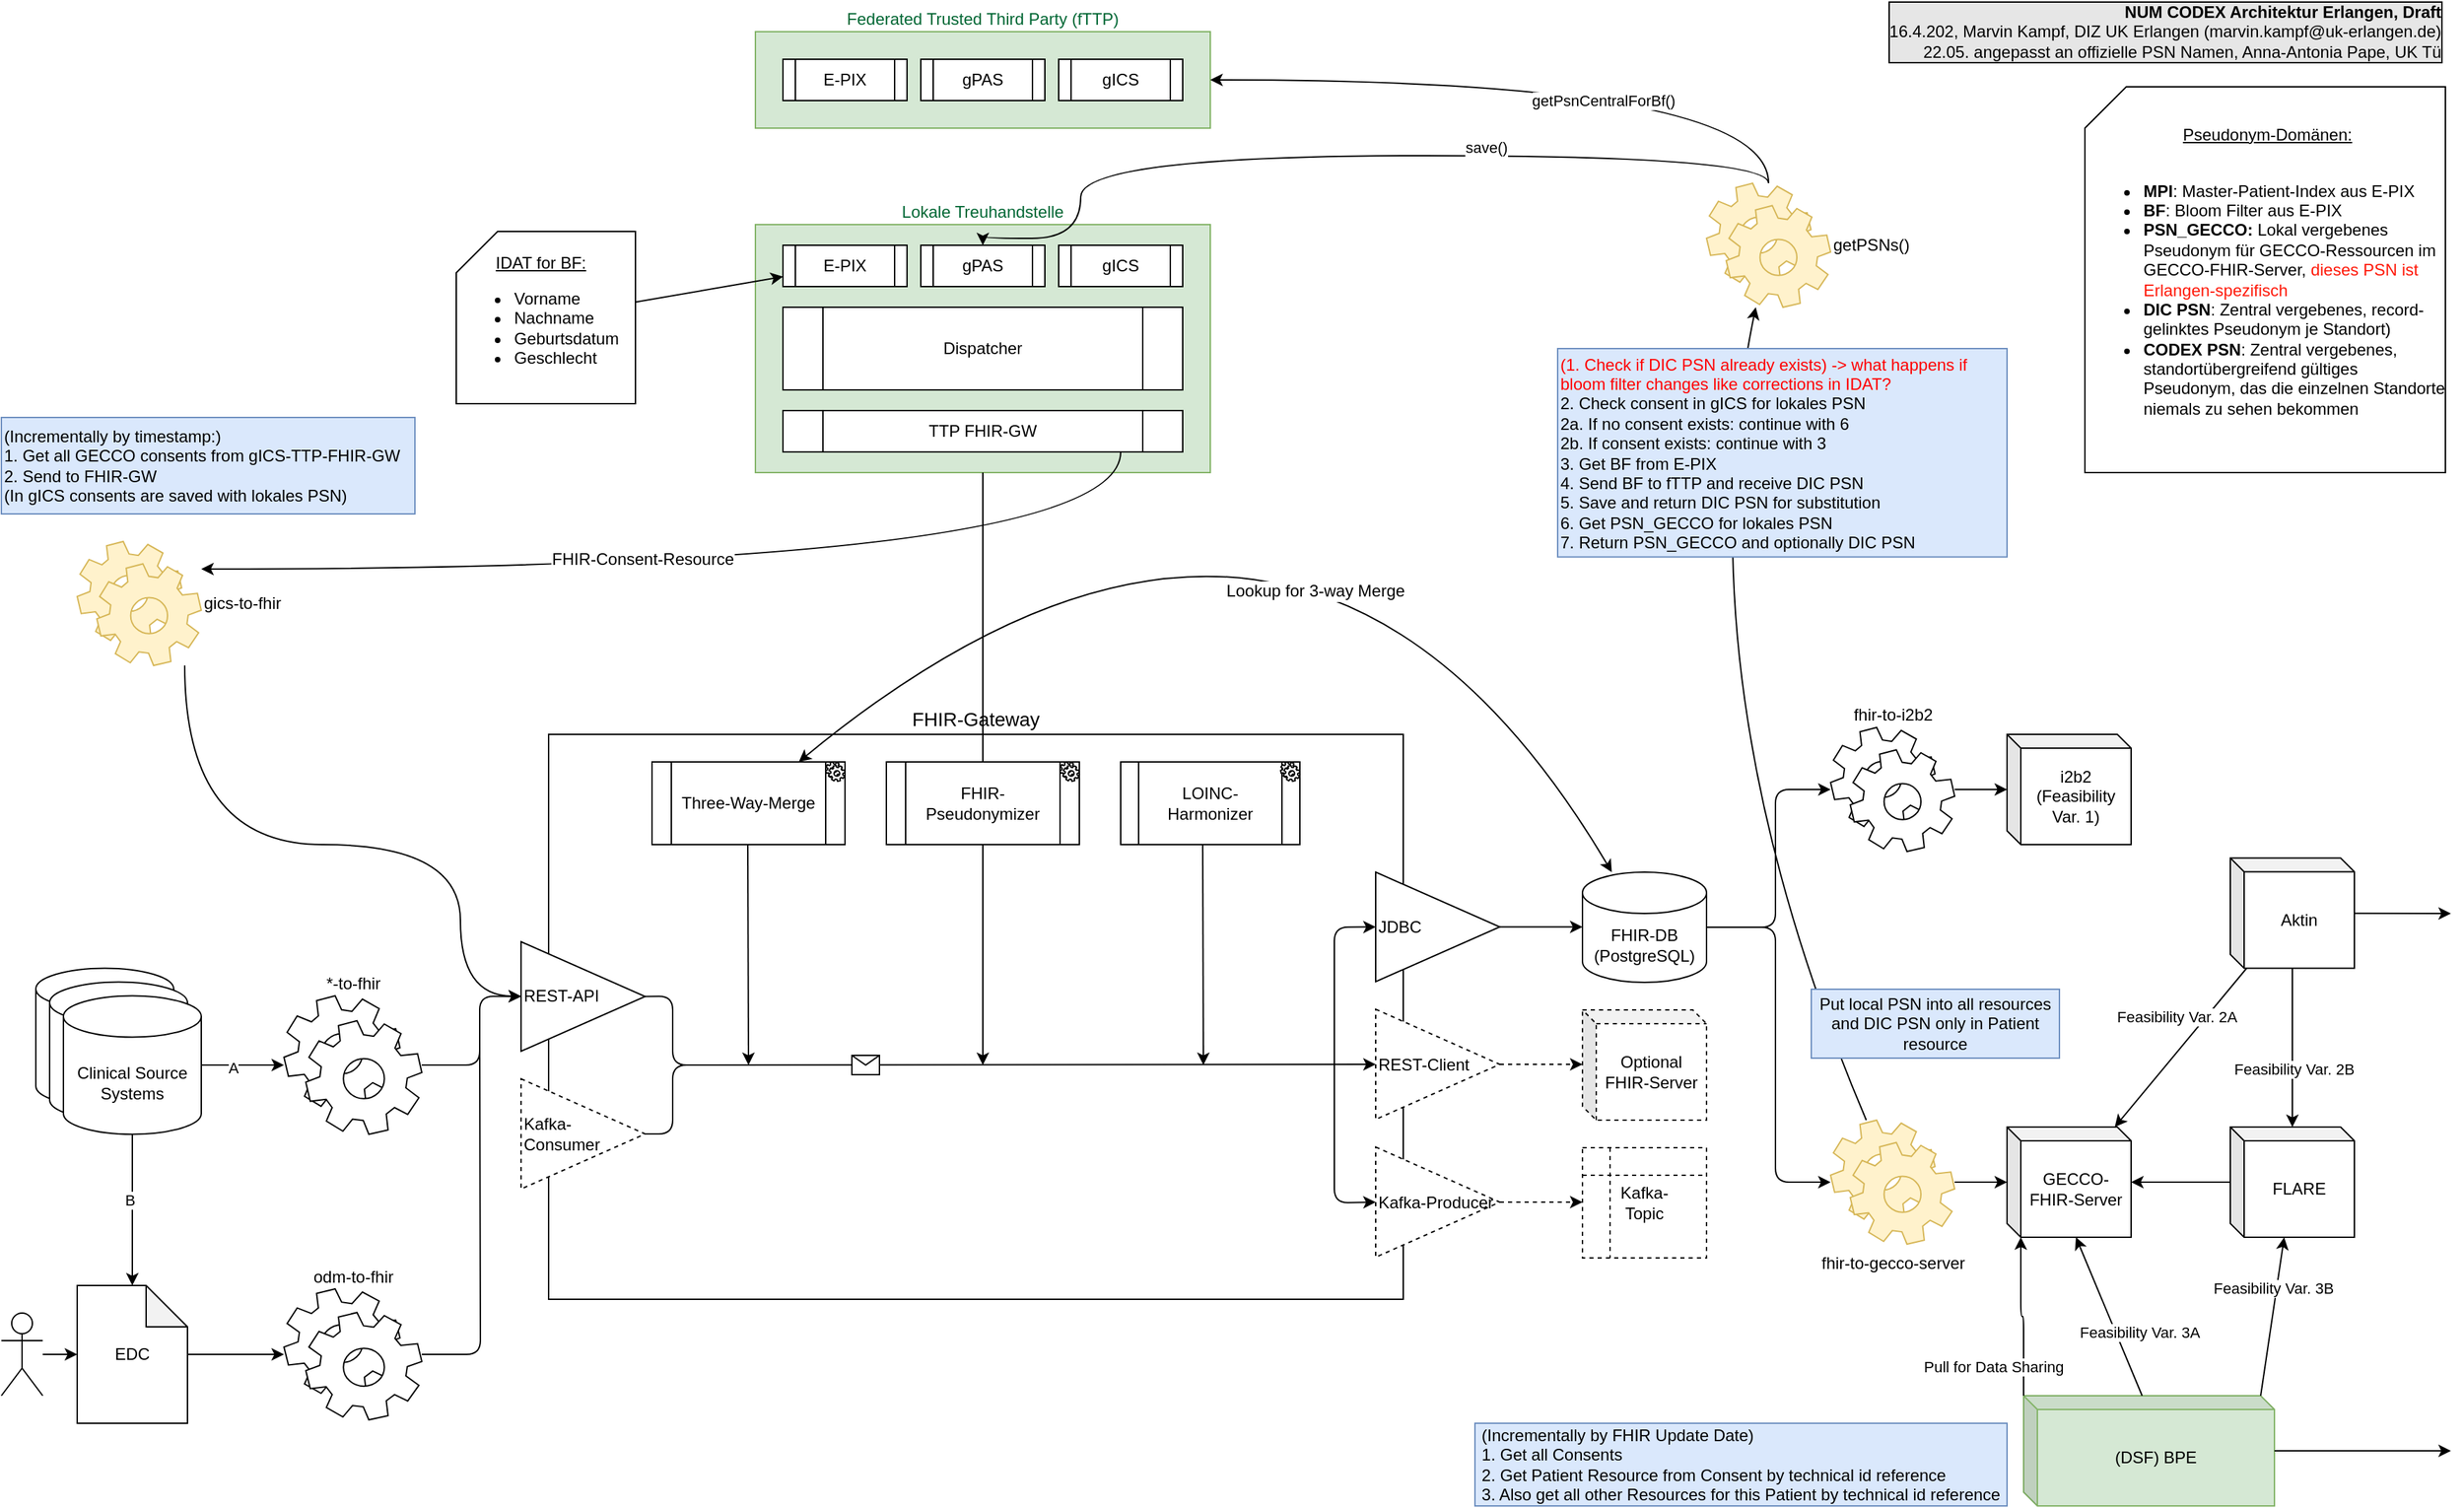 <mxfile version="14.6.13" type="github">
  <diagram id="jGCV98gVly2-MNFm8NOj" name="Page-1">
    <mxGraphModel dx="2233" dy="2107" grid="1" gridSize="10" guides="1" tooltips="1" connect="1" arrows="1" fold="1" page="1" pageScale="1" pageWidth="1800" pageHeight="500" background="#FFFFFF" math="0" shadow="0">
      <root>
        <mxCell id="0" />
        <mxCell id="1" parent="0" />
        <mxCell id="Zt5BA39hv14aOKBqLXmp-29" value="" style="endArrow=classic;html=1;entryX=0;entryY=0.5;entryDx=0;entryDy=0;entryPerimeter=0;exitX=1;exitY=0.5;exitDx=0;exitDy=0;" parent="1" source="Zt5BA39hv14aOKBqLXmp-16" edge="1">
          <mxGeometry width="50" height="50" relative="1" as="geometry">
            <mxPoint x="804" y="-140" as="sourcePoint" />
            <mxPoint x="1154" y="-320.25" as="targetPoint" />
          </mxGeometry>
        </mxCell>
        <mxCell id="Zt5BA39hv14aOKBqLXmp-30" value="" style="group;fontSize=12;" parent="1" vertex="1" connectable="0">
          <mxGeometry x="442" y="-460" width="710" height="410" as="geometry" />
        </mxCell>
        <mxCell id="Zt5BA39hv14aOKBqLXmp-1" value="&lt;font style=&quot;font-size: 14px&quot;&gt;FHIR-Gateway&lt;/font&gt;" style="whiteSpace=wrap;html=1;labelPosition=center;verticalLabelPosition=top;align=center;verticalAlign=bottom;" parent="Zt5BA39hv14aOKBqLXmp-30" vertex="1">
          <mxGeometry x="-38" width="620" height="410" as="geometry" />
        </mxCell>
        <mxCell id="Zt5BA39hv14aOKBqLXmp-2" value="REST-API" style="triangle;whiteSpace=wrap;html=1;align=left;" parent="Zt5BA39hv14aOKBqLXmp-30" vertex="1">
          <mxGeometry x="-58" y="150.5" width="90" height="79.5" as="geometry" />
        </mxCell>
        <mxCell id="Zt5BA39hv14aOKBqLXmp-6" value="LOINC-Harmonizer" style="shape=process;whiteSpace=wrap;html=1;backgroundOutline=1;" parent="Zt5BA39hv14aOKBqLXmp-30" vertex="1">
          <mxGeometry x="377" y="20" width="130" height="60" as="geometry" />
        </mxCell>
        <mxCell id="Zt5BA39hv14aOKBqLXmp-7" value="FHIR-Pseudonymizer" style="shape=process;whiteSpace=wrap;html=1;backgroundOutline=1;" parent="Zt5BA39hv14aOKBqLXmp-30" vertex="1">
          <mxGeometry x="207" y="20" width="140" height="60" as="geometry" />
        </mxCell>
        <mxCell id="Zt5BA39hv14aOKBqLXmp-8" value="Three-Way-Merge" style="shape=process;whiteSpace=wrap;html=1;backgroundOutline=1;" parent="Zt5BA39hv14aOKBqLXmp-30" vertex="1">
          <mxGeometry x="37" y="20" width="140" height="60" as="geometry" />
        </mxCell>
        <mxCell id="Zt5BA39hv14aOKBqLXmp-12" value="" style="endArrow=classic;html=1;" parent="Zt5BA39hv14aOKBqLXmp-30" source="Zt5BA39hv14aOKBqLXmp-7" edge="1">
          <mxGeometry x="-63" width="50" height="50" as="geometry">
            <mxPoint x="277" y="180" as="sourcePoint" />
            <mxPoint x="277" y="240" as="targetPoint" />
          </mxGeometry>
        </mxCell>
        <mxCell id="Zt5BA39hv14aOKBqLXmp-16" value="JDBC" style="triangle;whiteSpace=wrap;html=1;align=left;" parent="Zt5BA39hv14aOKBqLXmp-30" vertex="1">
          <mxGeometry x="562" y="100" width="90" height="79.5" as="geometry" />
        </mxCell>
        <mxCell id="Zt5BA39hv14aOKBqLXmp-17" value="REST-Client" style="triangle;whiteSpace=wrap;html=1;align=left;dashed=1;" parent="Zt5BA39hv14aOKBqLXmp-30" vertex="1">
          <mxGeometry x="562" y="199.5" width="90" height="80" as="geometry" />
        </mxCell>
        <mxCell id="Zt5BA39hv14aOKBqLXmp-19" value="Kafka-Producer" style="triangle;whiteSpace=wrap;html=1;align=left;dashed=1;" parent="Zt5BA39hv14aOKBqLXmp-30" vertex="1">
          <mxGeometry x="562" y="299.5" width="90" height="80" as="geometry" />
        </mxCell>
        <mxCell id="Zt5BA39hv14aOKBqLXmp-20" value="Kafka-Consumer" style="triangle;whiteSpace=wrap;html=1;align=left;dashed=1;" parent="Zt5BA39hv14aOKBqLXmp-30" vertex="1">
          <mxGeometry x="-58" y="250" width="90" height="80" as="geometry" />
        </mxCell>
        <mxCell id="Zt5BA39hv14aOKBqLXmp-22" value="" style="endArrow=classic;html=1;exitX=1;exitY=0.5;exitDx=0;exitDy=0;entryX=0;entryY=0.5;entryDx=0;entryDy=0;" parent="Zt5BA39hv14aOKBqLXmp-30" source="Zt5BA39hv14aOKBqLXmp-2" target="Zt5BA39hv14aOKBqLXmp-17" edge="1">
          <mxGeometry relative="1" as="geometry">
            <mxPoint x="182" y="240" as="sourcePoint" />
            <mxPoint x="522" y="240" as="targetPoint" />
            <Array as="points">
              <mxPoint x="52" y="190" />
              <mxPoint x="52" y="240" />
            </Array>
          </mxGeometry>
        </mxCell>
        <mxCell id="Zt5BA39hv14aOKBqLXmp-23" value="" style="shape=message;html=1;outlineConnect=0;" parent="Zt5BA39hv14aOKBqLXmp-22" vertex="1">
          <mxGeometry width="20" height="14" relative="1" as="geometry">
            <mxPoint x="-90" y="-6.78" as="offset" />
          </mxGeometry>
        </mxCell>
        <mxCell id="Zt5BA39hv14aOKBqLXmp-24" value="" style="endArrow=none;html=1;exitX=1;exitY=0.5;exitDx=0;exitDy=0;" parent="Zt5BA39hv14aOKBqLXmp-30" source="Zt5BA39hv14aOKBqLXmp-20" edge="1">
          <mxGeometry width="50" height="50" relative="1" as="geometry">
            <mxPoint x="362" y="330" as="sourcePoint" />
            <mxPoint x="112" y="240" as="targetPoint" />
            <Array as="points">
              <mxPoint x="52" y="290" />
              <mxPoint x="52" y="240" />
            </Array>
          </mxGeometry>
        </mxCell>
        <mxCell id="Zt5BA39hv14aOKBqLXmp-25" value="" style="endArrow=classic;html=1;entryX=0;entryY=0.5;entryDx=0;entryDy=0;" parent="Zt5BA39hv14aOKBqLXmp-30" target="Zt5BA39hv14aOKBqLXmp-16" edge="1">
          <mxGeometry width="50" height="50" relative="1" as="geometry">
            <mxPoint x="532" y="240" as="sourcePoint" />
            <mxPoint x="412" y="280" as="targetPoint" />
            <Array as="points">
              <mxPoint x="532" y="140" />
            </Array>
          </mxGeometry>
        </mxCell>
        <mxCell id="Zt5BA39hv14aOKBqLXmp-26" value="" style="endArrow=classic;html=1;entryX=0;entryY=0.5;entryDx=0;entryDy=0;" parent="Zt5BA39hv14aOKBqLXmp-30" target="Zt5BA39hv14aOKBqLXmp-19" edge="1">
          <mxGeometry width="50" height="50" relative="1" as="geometry">
            <mxPoint x="532" y="240" as="sourcePoint" />
            <mxPoint x="572" y="149.75" as="targetPoint" />
            <Array as="points">
              <mxPoint x="532" y="340" />
            </Array>
          </mxGeometry>
        </mxCell>
        <mxCell id="Zt5BA39hv14aOKBqLXmp-27" value="" style="endArrow=classic;html=1;exitX=0.5;exitY=1;exitDx=0;exitDy=0;" parent="Zt5BA39hv14aOKBqLXmp-30" edge="1">
          <mxGeometry x="97" width="50" height="50" as="geometry">
            <mxPoint x="436.5" y="80" as="sourcePoint" />
            <mxPoint x="437" y="240" as="targetPoint" />
          </mxGeometry>
        </mxCell>
        <mxCell id="Zt5BA39hv14aOKBqLXmp-28" value="" style="endArrow=classic;html=1;exitX=0.5;exitY=1;exitDx=0;exitDy=0;" parent="Zt5BA39hv14aOKBqLXmp-30" edge="1">
          <mxGeometry x="-233" width="50" height="50" as="geometry">
            <mxPoint x="106.5" y="80" as="sourcePoint" />
            <mxPoint x="107" y="240" as="targetPoint" />
          </mxGeometry>
        </mxCell>
        <mxCell id="Zt5BA39hv14aOKBqLXmp-37" value="" style="shape=mxgraph.bpmn.service_task;html=1;outlineConnect=0;align=center;" parent="Zt5BA39hv14aOKBqLXmp-30" vertex="1">
          <mxGeometry x="163" y="20" width="14" height="14" as="geometry" />
        </mxCell>
        <mxCell id="Zt5BA39hv14aOKBqLXmp-38" value="" style="shape=mxgraph.bpmn.service_task;html=1;outlineConnect=0;align=center;" parent="Zt5BA39hv14aOKBqLXmp-30" vertex="1">
          <mxGeometry x="333" y="20" width="14" height="14" as="geometry" />
        </mxCell>
        <mxCell id="Zt5BA39hv14aOKBqLXmp-39" value="" style="shape=mxgraph.bpmn.service_task;html=1;outlineConnect=0;align=center;" parent="Zt5BA39hv14aOKBqLXmp-30" vertex="1">
          <mxGeometry x="493" y="20" width="14" height="14" as="geometry" />
        </mxCell>
        <mxCell id="Zt5BA39hv14aOKBqLXmp-32" value="FHIR-DB (PostgreSQL)" style="shape=cylinder3;whiteSpace=wrap;html=1;boundedLbl=1;backgroundOutline=1;size=15;align=center;" parent="1" vertex="1">
          <mxGeometry x="1154" y="-360" width="90" height="80" as="geometry" />
        </mxCell>
        <mxCell id="Zt5BA39hv14aOKBqLXmp-34" value="" style="endArrow=classic;html=1;entryX=0;entryY=0.5;entryDx=0;entryDy=0;entryPerimeter=0;exitX=1;exitY=0.5;exitDx=0;exitDy=0;dashed=1;" parent="1" edge="1">
          <mxGeometry width="50" height="50" relative="1" as="geometry">
            <mxPoint x="1094" y="-220.5" as="sourcePoint" />
            <mxPoint x="1154" y="-220.5" as="targetPoint" />
          </mxGeometry>
        </mxCell>
        <mxCell id="Zt5BA39hv14aOKBqLXmp-35" value="Kafka-&lt;br&gt;Topic" style="shape=internalStorage;whiteSpace=wrap;html=1;backgroundOutline=1;align=center;dashed=1;" parent="1" vertex="1">
          <mxGeometry x="1154" y="-160" width="90" height="80" as="geometry" />
        </mxCell>
        <mxCell id="Zt5BA39hv14aOKBqLXmp-36" value="" style="endArrow=classic;html=1;entryX=0;entryY=0.5;entryDx=0;entryDy=0;entryPerimeter=0;exitX=1;exitY=0.5;exitDx=0;exitDy=0;dashed=1;" parent="1" edge="1">
          <mxGeometry width="50" height="50" relative="1" as="geometry">
            <mxPoint x="1094" y="-120.5" as="sourcePoint" />
            <mxPoint x="1154" y="-120.5" as="targetPoint" />
          </mxGeometry>
        </mxCell>
        <mxCell id="Zt5BA39hv14aOKBqLXmp-44" value="Optional&lt;br&gt;FHIR-Server" style="shape=cube;whiteSpace=wrap;html=1;boundedLbl=1;backgroundOutline=1;darkOpacity=0.05;darkOpacity2=0.1;align=center;size=10;dashed=1;" parent="1" vertex="1">
          <mxGeometry x="1154" y="-260" width="90" height="80" as="geometry" />
        </mxCell>
        <mxCell id="Zt5BA39hv14aOKBqLXmp-60" style="edgeStyle=orthogonalEdgeStyle;orthogonalLoop=1;jettySize=auto;html=1;" parent="1" source="Zt5BA39hv14aOKBqLXmp-46" target="Zt5BA39hv14aOKBqLXmp-62" edge="1">
          <mxGeometry relative="1" as="geometry" />
        </mxCell>
        <mxCell id="Zt5BA39hv14aOKBqLXmp-46" value="EDC" style="shape=note;whiteSpace=wrap;html=1;backgroundOutline=1;darkOpacity=0.05;fontSize=12;align=center;" parent="1" vertex="1">
          <mxGeometry x="62" y="-60" width="80" height="100" as="geometry" />
        </mxCell>
        <mxCell id="Zt5BA39hv14aOKBqLXmp-47" value="" style="shape=umlActor;verticalLabelPosition=bottom;verticalAlign=middle;html=1;outlineConnect=0;fontSize=12;align=center;" parent="1" vertex="1">
          <mxGeometry x="7" y="-40" width="30" height="60" as="geometry" />
        </mxCell>
        <mxCell id="Zt5BA39hv14aOKBqLXmp-49" value="" style="endArrow=classic;html=1;entryX=0;entryY=0.5;entryDx=0;entryDy=0;entryPerimeter=0;" parent="1" source="Zt5BA39hv14aOKBqLXmp-47" target="Zt5BA39hv14aOKBqLXmp-46" edge="1">
          <mxGeometry width="50" height="50" relative="1" as="geometry">
            <mxPoint x="397" y="-240" as="sourcePoint" />
            <mxPoint x="447" y="-290" as="targetPoint" />
          </mxGeometry>
        </mxCell>
        <mxCell id="Zt5BA39hv14aOKBqLXmp-52" value="" style="endArrow=classic;html=1;entryX=0;entryY=0.5;entryDx=0;entryDy=0;" parent="1" source="Zt5BA39hv14aOKBqLXmp-51" target="Zt5BA39hv14aOKBqLXmp-2" edge="1">
          <mxGeometry width="50" height="50" relative="1" as="geometry">
            <mxPoint x="582" y="-240" as="sourcePoint" />
            <mxPoint x="632" y="-290" as="targetPoint" />
            <Array as="points">
              <mxPoint x="354" y="-220" />
              <mxPoint x="354" y="-270" />
            </Array>
          </mxGeometry>
        </mxCell>
        <mxCell id="Zt5BA39hv14aOKBqLXmp-51" value="*-to-fhir" style="shape=mxgraph.bpmn.service_task;html=1;outlineConnect=0;labelPosition=center;verticalLabelPosition=top;align=center;verticalAlign=bottom;" parent="1" vertex="1">
          <mxGeometry x="212" y="-270.25" width="100" height="100.5" as="geometry" />
        </mxCell>
        <mxCell id="Zt5BA39hv14aOKBqLXmp-58" value="" style="group;" parent="1" vertex="1" connectable="0">
          <mxGeometry x="32" y="-290.25" width="120" height="120.5" as="geometry" />
        </mxCell>
        <mxCell id="Zt5BA39hv14aOKBqLXmp-55" value="Clinical Source Systems" style="shape=cylinder3;whiteSpace=wrap;html=1;boundedLbl=1;backgroundOutline=1;size=15;" parent="Zt5BA39hv14aOKBqLXmp-58" vertex="1">
          <mxGeometry width="100" height="100.5" as="geometry" />
        </mxCell>
        <mxCell id="Zt5BA39hv14aOKBqLXmp-56" value="Clinical Source Systems" style="shape=cylinder3;whiteSpace=wrap;html=1;boundedLbl=1;backgroundOutline=1;size=15;" parent="Zt5BA39hv14aOKBqLXmp-58" vertex="1">
          <mxGeometry x="10" y="10" width="100" height="100.5" as="geometry" />
        </mxCell>
        <mxCell id="Zt5BA39hv14aOKBqLXmp-57" value="Clinical Source Systems" style="shape=cylinder3;whiteSpace=wrap;html=1;boundedLbl=1;backgroundOutline=1;size=15;" parent="Zt5BA39hv14aOKBqLXmp-58" vertex="1">
          <mxGeometry x="20" y="20" width="100" height="100.5" as="geometry" />
        </mxCell>
        <mxCell id="Zt5BA39hv14aOKBqLXmp-59" style="edgeStyle=orthogonalEdgeStyle;orthogonalLoop=1;jettySize=auto;html=1;exitX=1;exitY=0.5;exitDx=0;exitDy=0;exitPerimeter=0;" parent="1" source="Zt5BA39hv14aOKBqLXmp-57" target="Zt5BA39hv14aOKBqLXmp-51" edge="1">
          <mxGeometry relative="1" as="geometry" />
        </mxCell>
        <mxCell id="6" value="A" style="edgeLabel;html=1;align=center;verticalAlign=middle;resizable=0;points=[];" parent="Zt5BA39hv14aOKBqLXmp-59" vertex="1" connectable="0">
          <mxGeometry x="-0.235" y="-2" relative="1" as="geometry">
            <mxPoint as="offset" />
          </mxGeometry>
        </mxCell>
        <mxCell id="Zt5BA39hv14aOKBqLXmp-62" value="odm-to-fhir" style="shape=mxgraph.bpmn.service_task;html=1;outlineConnect=0;labelPosition=center;verticalLabelPosition=top;align=center;verticalAlign=bottom;" parent="1" vertex="1">
          <mxGeometry x="212" y="-57.5" width="100" height="95" as="geometry" />
        </mxCell>
        <mxCell id="Zt5BA39hv14aOKBqLXmp-66" style="edgeStyle=orthogonalEdgeStyle;orthogonalLoop=1;jettySize=auto;html=1;endArrow=none;endFill=0;" parent="1" source="Zt5BA39hv14aOKBqLXmp-62" edge="1">
          <mxGeometry relative="1" as="geometry">
            <mxPoint x="354" y="-240" as="targetPoint" />
            <mxPoint x="382" y="-50" as="sourcePoint" />
          </mxGeometry>
        </mxCell>
        <mxCell id="Zt5BA39hv14aOKBqLXmp-83" value="fhir-to-i2b2" style="shape=mxgraph.bpmn.service_task;html=1;outlineConnect=0;labelPosition=center;verticalLabelPosition=top;align=center;verticalAlign=bottom;" parent="1" vertex="1">
          <mxGeometry x="1334" y="-465" width="90" height="90" as="geometry" />
        </mxCell>
        <mxCell id="Zt5BA39hv14aOKBqLXmp-85" value="i2b2&lt;br&gt;(Feasibility Var. 1)" style="shape=cube;whiteSpace=wrap;html=1;boundedLbl=1;backgroundOutline=1;darkOpacity=0.05;darkOpacity2=0.1;align=center;size=10;" parent="1" vertex="1">
          <mxGeometry x="1462" y="-460" width="90" height="80" as="geometry" />
        </mxCell>
        <mxCell id="Zt5BA39hv14aOKBqLXmp-86" value="" style="endArrow=classic;html=1;" parent="1" source="Zt5BA39hv14aOKBqLXmp-83" target="Zt5BA39hv14aOKBqLXmp-85" edge="1">
          <mxGeometry width="50" height="50" relative="1" as="geometry">
            <mxPoint x="1422" y="-486" as="sourcePoint" />
            <mxPoint x="1462" y="-475" as="targetPoint" />
          </mxGeometry>
        </mxCell>
        <mxCell id="4hY9-Zoo_yzl3ai_Mlpk-6" value="" style="endArrow=classic;html=1;" parent="1" source="UJUMtMTHQ7Rxm2CL5eUm-10" target="4hY9-Zoo_yzl3ai_Mlpk-1" edge="1">
          <mxGeometry width="50" height="50" relative="1" as="geometry">
            <mxPoint x="1132" y="-175" as="sourcePoint" />
            <mxPoint x="1182" y="-225" as="targetPoint" />
            <Array as="points" />
          </mxGeometry>
        </mxCell>
        <mxCell id="4hY9-Zoo_yzl3ai_Mlpk-10" value="&lt;b&gt;NUM CODEX Architektur Erlangen, Draft&lt;br&gt;&lt;/b&gt;16.4.202, Marvin Kampf, DIZ UK Erlangen (marvin.kampf@uk-erlangen.de)&lt;br&gt;22.05. angepasst an offizielle PSN Namen, Anna-Antonia Pape, UK Tü" style="text;html=1;strokeColor=none;fillColor=none;align=right;verticalAlign=middle;whiteSpace=wrap;labelBorderColor=#000000;labelBackgroundColor=#E6E6E6;" parent="1" vertex="1">
          <mxGeometry x="1360" y="-980" width="420" height="20" as="geometry" />
        </mxCell>
        <mxCell id="4" style="edgeStyle=orthogonalEdgeStyle;rounded=0;orthogonalLoop=1;jettySize=auto;html=1;endArrow=classic;endFill=1;" parent="1" source="Zt5BA39hv14aOKBqLXmp-57" target="Zt5BA39hv14aOKBqLXmp-46" edge="1">
          <mxGeometry relative="1" as="geometry" />
        </mxCell>
        <mxCell id="5" value="B" style="edgeLabel;html=1;align=center;verticalAlign=middle;resizable=0;points=[];" parent="4" vertex="1" connectable="0">
          <mxGeometry x="-0.148" y="-2" relative="1" as="geometry">
            <mxPoint as="offset" />
          </mxGeometry>
        </mxCell>
        <mxCell id="9" value="" style="endArrow=classic;html=1;curved=1;startArrow=classic;startFill=1;" parent="1" source="Zt5BA39hv14aOKBqLXmp-8" target="Zt5BA39hv14aOKBqLXmp-32" edge="1">
          <mxGeometry width="50" height="50" relative="1" as="geometry">
            <mxPoint x="724" y="-170" as="sourcePoint" />
            <mxPoint x="774" y="-220" as="targetPoint" />
            <Array as="points">
              <mxPoint x="950" y="-740" />
            </Array>
          </mxGeometry>
        </mxCell>
        <mxCell id="10" value="Lookup for 3-way Merge" style="edgeLabel;html=1;align=center;verticalAlign=middle;resizable=0;points=[];fontSize=12;" parent="9" vertex="1" connectable="0">
          <mxGeometry x="0.332" y="-2" relative="1" as="geometry">
            <mxPoint x="-58" y="57" as="offset" />
          </mxGeometry>
        </mxCell>
        <mxCell id="UJUMtMTHQ7Rxm2CL5eUm-10" value="fhir-to-gecco-server" style="shape=mxgraph.bpmn.service_task;html=1;outlineConnect=0;labelPosition=center;verticalLabelPosition=bottom;align=center;verticalAlign=top;fillColor=#fff2cc;strokeColor=#d6b656;" parent="1" vertex="1">
          <mxGeometry x="1334" y="-180" width="90" height="90" as="geometry" />
        </mxCell>
        <mxCell id="UJUMtMTHQ7Rxm2CL5eUm-12" value="" style="endArrow=classic;html=1;" parent="1" source="Zt5BA39hv14aOKBqLXmp-32" target="UJUMtMTHQ7Rxm2CL5eUm-10" edge="1">
          <mxGeometry width="50" height="50" relative="1" as="geometry">
            <mxPoint x="1316" y="-320" as="sourcePoint" />
            <mxPoint x="1364" y="-410" as="targetPoint" />
            <Array as="points">
              <mxPoint x="1294" y="-320" />
              <mxPoint x="1294" y="-135" />
            </Array>
          </mxGeometry>
        </mxCell>
        <mxCell id="UJUMtMTHQ7Rxm2CL5eUm-14" value="" style="endArrow=classic;html=1;" parent="1" source="Zt5BA39hv14aOKBqLXmp-32" target="Zt5BA39hv14aOKBqLXmp-83" edge="1">
          <mxGeometry width="50" height="50" relative="1" as="geometry">
            <mxPoint x="956" y="-220" as="sourcePoint" />
            <mxPoint x="1006" y="-270" as="targetPoint" />
            <Array as="points">
              <mxPoint x="1294" y="-320" />
              <mxPoint x="1294" y="-420" />
            </Array>
          </mxGeometry>
        </mxCell>
        <mxCell id="UJUMtMTHQ7Rxm2CL5eUm-17" value="(DSF) BPE" style="shape=cube;whiteSpace=wrap;html=1;boundedLbl=1;backgroundOutline=1;darkOpacity=0.05;darkOpacity2=0.1;align=center;size=10;fillColor=#d5e8d4;strokeColor=#82b366;" parent="1" vertex="1">
          <mxGeometry x="1474" y="20" width="182" height="80" as="geometry" />
        </mxCell>
        <mxCell id="Zt5BA39hv14aOKBqLXmp-80" style="edgeStyle=orthogonalEdgeStyle;orthogonalLoop=1;jettySize=auto;html=1;startArrow=classic;startFill=1;endArrow=none;endFill=0;entryX=0;entryY=0;entryDx=0;entryDy=0;entryPerimeter=0;exitX=0;exitY=0;exitDx=10;exitDy=80;exitPerimeter=0;" parent="1" source="4hY9-Zoo_yzl3ai_Mlpk-1" target="UJUMtMTHQ7Rxm2CL5eUm-17" edge="1">
          <mxGeometry relative="1" as="geometry">
            <mxPoint x="1424" y="-50" as="sourcePoint" />
          </mxGeometry>
        </mxCell>
        <mxCell id="UJUMtMTHQ7Rxm2CL5eUm-31" value="Pull for Data Sharing" style="edgeLabel;html=1;align=center;verticalAlign=middle;resizable=0;points=[];" parent="Zt5BA39hv14aOKBqLXmp-80" vertex="1" connectable="0">
          <mxGeometry x="-0.1" y="2" relative="1" as="geometry">
            <mxPoint x="-21.78" y="40.78" as="offset" />
          </mxGeometry>
        </mxCell>
        <mxCell id="UJUMtMTHQ7Rxm2CL5eUm-38" value="FLARE" style="shape=cube;whiteSpace=wrap;html=1;boundedLbl=1;backgroundOutline=1;darkOpacity=0.05;darkOpacity2=0.1;align=center;size=10;" parent="1" vertex="1">
          <mxGeometry x="1624" y="-175" width="90" height="80" as="geometry" />
        </mxCell>
        <mxCell id="4hY9-Zoo_yzl3ai_Mlpk-1" value="GECCO-FHIR-Server" style="shape=cube;whiteSpace=wrap;html=1;boundedLbl=1;backgroundOutline=1;darkOpacity=0.05;darkOpacity2=0.1;align=center;size=10;" parent="1" vertex="1">
          <mxGeometry x="1462" y="-175" width="90" height="80" as="geometry" />
        </mxCell>
        <mxCell id="UJUMtMTHQ7Rxm2CL5eUm-39" value="" style="endArrow=classic;html=1;exitX=0;exitY=0;exitDx=172;exitDy=0;exitPerimeter=0;" parent="1" source="UJUMtMTHQ7Rxm2CL5eUm-17" target="UJUMtMTHQ7Rxm2CL5eUm-38" edge="1">
          <mxGeometry width="50" height="50" relative="1" as="geometry">
            <mxPoint x="954" y="-180" as="sourcePoint" />
            <mxPoint x="1637" y="-130" as="targetPoint" />
          </mxGeometry>
        </mxCell>
        <mxCell id="UJUMtMTHQ7Rxm2CL5eUm-41" value="Feasibility Var. 3B" style="edgeLabel;html=1;align=center;verticalAlign=middle;resizable=0;points=[];" parent="UJUMtMTHQ7Rxm2CL5eUm-39" vertex="1" connectable="0">
          <mxGeometry x="0.02" relative="1" as="geometry">
            <mxPoint y="-19.89" as="offset" />
          </mxGeometry>
        </mxCell>
        <mxCell id="UJUMtMTHQ7Rxm2CL5eUm-42" value="" style="endArrow=classic;html=1;exitX=0;exitY=0;exitDx=86;exitDy=0;exitPerimeter=0;entryX=0;entryY=0;entryDx=50;entryDy=80;entryPerimeter=0;" parent="1" source="UJUMtMTHQ7Rxm2CL5eUm-17" target="4hY9-Zoo_yzl3ai_Mlpk-1" edge="1">
          <mxGeometry width="50" height="50" relative="1" as="geometry">
            <mxPoint x="1144" y="-200" as="sourcePoint" />
            <mxPoint x="1194" y="-250" as="targetPoint" />
          </mxGeometry>
        </mxCell>
        <mxCell id="UJUMtMTHQ7Rxm2CL5eUm-44" value="Feasibility Var. 3A" style="edgeLabel;html=1;align=center;verticalAlign=middle;resizable=0;points=[];" parent="UJUMtMTHQ7Rxm2CL5eUm-42" vertex="1" connectable="0">
          <mxGeometry x="0.346" y="1" relative="1" as="geometry">
            <mxPoint x="30.55" y="31.01" as="offset" />
          </mxGeometry>
        </mxCell>
        <mxCell id="UJUMtMTHQ7Rxm2CL5eUm-43" value="" style="endArrow=classic;html=1;" parent="1" source="UJUMtMTHQ7Rxm2CL5eUm-38" target="4hY9-Zoo_yzl3ai_Mlpk-1" edge="1">
          <mxGeometry width="50" height="50" relative="1" as="geometry">
            <mxPoint x="1144" y="-200" as="sourcePoint" />
            <mxPoint x="1194" y="-250" as="targetPoint" />
          </mxGeometry>
        </mxCell>
        <mxCell id="UJUMtMTHQ7Rxm2CL5eUm-45" value="Aktin" style="shape=cube;whiteSpace=wrap;html=1;boundedLbl=1;backgroundOutline=1;darkOpacity=0.05;darkOpacity2=0.1;align=center;size=10;" parent="1" vertex="1">
          <mxGeometry x="1624" y="-370.25" width="90" height="80" as="geometry" />
        </mxCell>
        <mxCell id="UJUMtMTHQ7Rxm2CL5eUm-46" value="" style="endArrow=classic;html=1;" parent="1" source="UJUMtMTHQ7Rxm2CL5eUm-45" target="4hY9-Zoo_yzl3ai_Mlpk-1" edge="1">
          <mxGeometry width="50" height="50" relative="1" as="geometry">
            <mxPoint x="1520" y="-32.5" as="sourcePoint" />
            <mxPoint x="1522" y="-170" as="targetPoint" />
          </mxGeometry>
        </mxCell>
        <mxCell id="UJUMtMTHQ7Rxm2CL5eUm-47" value="Feasibility Var. 2A" style="edgeLabel;html=1;align=center;verticalAlign=middle;resizable=0;points=[];" parent="UJUMtMTHQ7Rxm2CL5eUm-46" vertex="1" connectable="0">
          <mxGeometry x="0.346" y="1" relative="1" as="geometry">
            <mxPoint x="12.98" y="-43.2" as="offset" />
          </mxGeometry>
        </mxCell>
        <mxCell id="UJUMtMTHQ7Rxm2CL5eUm-48" value="" style="endArrow=classic;html=1;" parent="1" source="UJUMtMTHQ7Rxm2CL5eUm-45" target="UJUMtMTHQ7Rxm2CL5eUm-38" edge="1">
          <mxGeometry width="50" height="50" relative="1" as="geometry">
            <mxPoint x="1144" y="-200" as="sourcePoint" />
            <mxPoint x="1194" y="-250" as="targetPoint" />
          </mxGeometry>
        </mxCell>
        <mxCell id="UJUMtMTHQ7Rxm2CL5eUm-49" value="Feasibility Var. 2B" style="edgeLabel;html=1;align=center;verticalAlign=middle;resizable=0;points=[];" parent="UJUMtMTHQ7Rxm2CL5eUm-48" vertex="1" connectable="0">
          <mxGeometry x="0.256" y="1" relative="1" as="geometry">
            <mxPoint as="offset" />
          </mxGeometry>
        </mxCell>
        <mxCell id="UJUMtMTHQ7Rxm2CL5eUm-50" value="Lokale Treuhandstelle" style="rounded=0;whiteSpace=wrap;html=1;labelPosition=center;verticalLabelPosition=top;align=center;verticalAlign=bottom;fillColor=#d5e8d4;strokeColor=#82b366;fontColor=#006633;" parent="1" vertex="1">
          <mxGeometry x="554" y="-830" width="330" height="180" as="geometry" />
        </mxCell>
        <mxCell id="UJUMtMTHQ7Rxm2CL5eUm-55" value="E-PIX" style="shape=process;whiteSpace=wrap;html=1;backgroundOutline=1;" parent="1" vertex="1">
          <mxGeometry x="574" y="-815" width="90" height="30" as="geometry" />
        </mxCell>
        <mxCell id="UJUMtMTHQ7Rxm2CL5eUm-56" value="gPAS" style="shape=process;whiteSpace=wrap;html=1;backgroundOutline=1;" parent="1" vertex="1">
          <mxGeometry x="674" y="-815" width="90" height="30" as="geometry" />
        </mxCell>
        <mxCell id="uqaeGx0HP7bvnvXOPrDI-12" style="edgeStyle=orthogonalEdgeStyle;orthogonalLoop=1;jettySize=auto;html=1;curved=1;" parent="1" source="uqaeGx0HP7bvnvXOPrDI-21" target="uqaeGx0HP7bvnvXOPrDI-10" edge="1">
          <mxGeometry relative="1" as="geometry">
            <Array as="points">
              <mxPoint x="819" y="-580" />
              <mxPoint x="147" y="-580" />
            </Array>
          </mxGeometry>
        </mxCell>
        <mxCell id="uqaeGx0HP7bvnvXOPrDI-32" value="FHIR-Consent-Resource" style="edgeLabel;html=1;align=center;verticalAlign=middle;resizable=0;points=[];fontSize=12;" parent="uqaeGx0HP7bvnvXOPrDI-12" vertex="1" connectable="0">
          <mxGeometry x="0.149" y="-7" relative="1" as="geometry">
            <mxPoint as="offset" />
          </mxGeometry>
        </mxCell>
        <mxCell id="UJUMtMTHQ7Rxm2CL5eUm-57" value="gICS" style="shape=process;whiteSpace=wrap;html=1;backgroundOutline=1;" parent="1" vertex="1">
          <mxGeometry x="774" y="-815" width="90" height="30" as="geometry" />
        </mxCell>
        <mxCell id="UJUMtMTHQ7Rxm2CL5eUm-58" value="&lt;font&gt;Dispatcher&lt;/font&gt;" style="shape=process;whiteSpace=wrap;html=1;backgroundOutline=1;" parent="1" vertex="1">
          <mxGeometry x="574" y="-770" width="290" height="60" as="geometry" />
        </mxCell>
        <mxCell id="UJUMtMTHQ7Rxm2CL5eUm-62" value="Federated Trusted Third Party (fTTP)" style="rounded=0;whiteSpace=wrap;html=1;labelPosition=center;verticalLabelPosition=top;align=center;verticalAlign=bottom;fillColor=#d5e8d4;strokeColor=#82b366;fontColor=#006633;" parent="1" vertex="1">
          <mxGeometry x="554" y="-970" width="330" height="70" as="geometry" />
        </mxCell>
        <mxCell id="UJUMtMTHQ7Rxm2CL5eUm-63" value="E-PIX" style="shape=process;whiteSpace=wrap;html=1;backgroundOutline=1;" parent="1" vertex="1">
          <mxGeometry x="574" y="-950" width="90" height="30" as="geometry" />
        </mxCell>
        <mxCell id="UJUMtMTHQ7Rxm2CL5eUm-64" value="gPAS" style="shape=process;whiteSpace=wrap;html=1;backgroundOutline=1;" parent="1" vertex="1">
          <mxGeometry x="674" y="-950" width="90" height="30" as="geometry" />
        </mxCell>
        <mxCell id="UJUMtMTHQ7Rxm2CL5eUm-65" value="gICS" style="shape=process;whiteSpace=wrap;html=1;backgroundOutline=1;" parent="1" vertex="1">
          <mxGeometry x="774" y="-950" width="90" height="30" as="geometry" />
        </mxCell>
        <mxCell id="UJUMtMTHQ7Rxm2CL5eUm-67" value="&amp;nbsp; &amp;nbsp; &amp;nbsp; &amp;nbsp; &lt;u&gt;IDAT for BF:&lt;br&gt;&lt;/u&gt;&lt;ul&gt;&lt;li&gt;Vorname&lt;/li&gt;&lt;li&gt;Nachname&lt;/li&gt;&lt;li&gt;Geburtsdatum&lt;/li&gt;&lt;li&gt;Geschlecht&lt;/li&gt;&lt;/ul&gt;" style="shape=card;whiteSpace=wrap;html=1;align=left;" parent="1" vertex="1">
          <mxGeometry x="337" y="-825" width="130" height="125" as="geometry" />
        </mxCell>
        <mxCell id="UJUMtMTHQ7Rxm2CL5eUm-68" value="" style="endArrow=classic;html=1;fontColor=#000000;" parent="1" source="UJUMtMTHQ7Rxm2CL5eUm-67" target="UJUMtMTHQ7Rxm2CL5eUm-55" edge="1">
          <mxGeometry width="50" height="50" relative="1" as="geometry">
            <mxPoint x="864" y="-490" as="sourcePoint" />
            <mxPoint x="914" y="-540" as="targetPoint" />
          </mxGeometry>
        </mxCell>
        <mxCell id="UJUMtMTHQ7Rxm2CL5eUm-74" value="" style="endArrow=classic;html=1;strokeWidth=1;fontSize=12;fontColor=#000000;curved=1;" parent="1" source="UJUMtMTHQ7Rxm2CL5eUm-10" target="uqaeGx0HP7bvnvXOPrDI-13" edge="1">
          <mxGeometry width="50" height="50" relative="1" as="geometry">
            <mxPoint x="864" y="-430" as="sourcePoint" />
            <mxPoint x="984" y="-650" as="targetPoint" />
            <Array as="points">
              <mxPoint x="1224" y="-500" />
            </Array>
          </mxGeometry>
        </mxCell>
        <mxCell id="UJUMtMTHQ7Rxm2CL5eUm-76" value="" style="endArrow=none;html=1;strokeWidth=1;fontSize=12;fontColor=#000000;endFill=0;startArrow=classic;startFill=1;" parent="1" target="UJUMtMTHQ7Rxm2CL5eUm-45" edge="1">
          <mxGeometry width="50" height="50" relative="1" as="geometry">
            <mxPoint x="1784" y="-330" as="sourcePoint" />
            <mxPoint x="1694" y="-490" as="targetPoint" />
          </mxGeometry>
        </mxCell>
        <mxCell id="UJUMtMTHQ7Rxm2CL5eUm-78" value="" style="endArrow=none;html=1;strokeWidth=1;fontSize=12;fontColor=#000000;startArrow=classic;startFill=1;endFill=0;" parent="1" target="UJUMtMTHQ7Rxm2CL5eUm-17" edge="1">
          <mxGeometry width="50" height="50" relative="1" as="geometry">
            <mxPoint x="1784" y="60" as="sourcePoint" />
            <mxPoint x="1684" y="59.448" as="targetPoint" />
          </mxGeometry>
        </mxCell>
        <mxCell id="uqaeGx0HP7bvnvXOPrDI-19" style="edgeStyle=orthogonalEdgeStyle;curved=1;orthogonalLoop=1;jettySize=auto;html=1;" parent="1" source="uqaeGx0HP7bvnvXOPrDI-10" target="Zt5BA39hv14aOKBqLXmp-2" edge="1">
          <mxGeometry relative="1" as="geometry">
            <Array as="points">
              <mxPoint x="140" y="-380" />
              <mxPoint x="340" y="-380" />
              <mxPoint x="340" y="-270" />
            </Array>
          </mxGeometry>
        </mxCell>
        <mxCell id="uqaeGx0HP7bvnvXOPrDI-10" value="gics-to-fhir" style="shape=mxgraph.bpmn.service_task;html=1;outlineConnect=0;labelPosition=right;verticalLabelPosition=middle;align=left;verticalAlign=middle;fillColor=#fff2cc;strokeColor=#d6b656;" parent="1" vertex="1">
          <mxGeometry x="62" y="-600" width="90" height="90" as="geometry" />
        </mxCell>
        <mxCell id="uqaeGx0HP7bvnvXOPrDI-14" style="edgeStyle=orthogonalEdgeStyle;orthogonalLoop=1;jettySize=auto;html=1;curved=1;" parent="1" source="uqaeGx0HP7bvnvXOPrDI-13" target="UJUMtMTHQ7Rxm2CL5eUm-62" edge="1">
          <mxGeometry relative="1" as="geometry">
            <Array as="points">
              <mxPoint x="1289" y="-935" />
            </Array>
          </mxGeometry>
        </mxCell>
        <mxCell id="uqaeGx0HP7bvnvXOPrDI-17" value="getPsnCentralForBf()" style="edgeLabel;html=1;align=center;verticalAlign=middle;resizable=0;points=[];" parent="uqaeGx0HP7bvnvXOPrDI-14" vertex="1" connectable="0">
          <mxGeometry x="-0.187" y="15" relative="1" as="geometry">
            <mxPoint as="offset" />
          </mxGeometry>
        </mxCell>
        <mxCell id="uqaeGx0HP7bvnvXOPrDI-15" style="edgeStyle=orthogonalEdgeStyle;curved=1;orthogonalLoop=1;jettySize=auto;html=1;" parent="1" source="uqaeGx0HP7bvnvXOPrDI-13" target="UJUMtMTHQ7Rxm2CL5eUm-56" edge="1">
          <mxGeometry relative="1" as="geometry">
            <mxPoint x="750" y="-815" as="targetPoint" />
            <Array as="points">
              <mxPoint x="1289" y="-880" />
              <mxPoint x="790" y="-880" />
              <mxPoint x="790" y="-820" />
              <mxPoint x="719" y="-820" />
            </Array>
          </mxGeometry>
        </mxCell>
        <mxCell id="uqaeGx0HP7bvnvXOPrDI-16" value="save()" style="edgeLabel;html=1;align=center;verticalAlign=middle;resizable=0;points=[];" parent="uqaeGx0HP7bvnvXOPrDI-15" vertex="1" connectable="0">
          <mxGeometry x="-0.311" y="-6" relative="1" as="geometry">
            <mxPoint as="offset" />
          </mxGeometry>
        </mxCell>
        <mxCell id="uqaeGx0HP7bvnvXOPrDI-13" value="getPSNs()" style="shape=mxgraph.bpmn.service_task;html=1;outlineConnect=0;labelPosition=right;verticalLabelPosition=middle;align=left;verticalAlign=middle;fillColor=#fff2cc;strokeColor=#d6b656;" parent="1" vertex="1">
          <mxGeometry x="1244" y="-860" width="90" height="90" as="geometry" />
        </mxCell>
        <mxCell id="uqaeGx0HP7bvnvXOPrDI-21" value="&lt;font&gt;TTP FHIR-GW&lt;/font&gt;" style="shape=process;whiteSpace=wrap;html=1;backgroundOutline=1;" parent="1" vertex="1">
          <mxGeometry x="574" y="-695" width="290" height="30" as="geometry" />
        </mxCell>
        <mxCell id="uqaeGx0HP7bvnvXOPrDI-24" value="&lt;font color=&quot;#ff0000&quot;&gt;(1. Check if DIC PSN already exists) -&amp;gt; what happens if bloom filter changes like corrections in IDAT?&lt;/font&gt;&lt;br&gt;2. Check consent in gICS for lokales PSN&lt;br&gt;2a. If no consent exists: continue with 6&lt;br&gt;2b. If consent exists: continue with 3&lt;br&gt;3. Get BF from E-PIX&lt;br&gt;4. Send BF to fTTP and receive DIC PSN&lt;br&gt;5. Save and return DIC PSN for substitution&lt;br&gt;6. Get PSN_GECCO for lokales PSN&lt;br&gt;7. Return PSN_GECCO and optionally DIC PSN" style="text;html=1;strokeColor=#6c8ebf;fillColor=#dae8fc;align=left;verticalAlign=middle;whiteSpace=wrap;rounded=0;labelPosition=center;verticalLabelPosition=middle;labelBorderColor=none;spacingTop=0;spacingLeft=0;spacingBottom=0;spacingRight=0;spacing=2;" parent="1" vertex="1">
          <mxGeometry x="1136" y="-740" width="326" height="151.25" as="geometry" />
        </mxCell>
        <mxCell id="uqaeGx0HP7bvnvXOPrDI-26" value="&lt;div style=&quot;text-align: left&quot;&gt;(Incrementally by FHIR Update Date)&lt;/div&gt;&lt;div style=&quot;text-align: left&quot;&gt;1. Get all Consents&lt;/div&gt;&lt;div style=&quot;text-align: left&quot;&gt;2. Get Patient Resource from Consent by technical id reference&lt;/div&gt;&lt;div style=&quot;text-align: left&quot;&gt;3. Also get all other Resources for this Patient by technical id reference&lt;/div&gt;" style="text;html=1;strokeColor=#6c8ebf;fillColor=#dae8fc;align=center;verticalAlign=middle;whiteSpace=wrap;rounded=0;fontSize=12;labelBorderColor=none;spacing=0;" parent="1" vertex="1">
          <mxGeometry x="1076" y="40" width="386" height="60" as="geometry" />
        </mxCell>
        <mxCell id="uqaeGx0HP7bvnvXOPrDI-27" value="(Incrementally by timestamp:)&lt;br&gt;1. Get all GECCO consents from gICS-TTP-FHIR-GW 2. Send to FHIR-GW&lt;br&gt;(In gICS consents are saved with lokales PSN)" style="text;html=1;strokeColor=#6c8ebf;fillColor=#dae8fc;align=left;verticalAlign=middle;whiteSpace=wrap;rounded=0;fontSize=12;" parent="1" vertex="1">
          <mxGeometry x="7" y="-690" width="300" height="70" as="geometry" />
        </mxCell>
        <mxCell id="uqaeGx0HP7bvnvXOPrDI-34" value="&lt;span style=&quot;text-align: left&quot;&gt;Put local PSN into all resources and DIC PSN only in Patient resource&lt;/span&gt;" style="text;html=1;strokeColor=#6c8ebf;fillColor=#dae8fc;align=center;verticalAlign=middle;whiteSpace=wrap;rounded=0;fontSize=12;" parent="1" vertex="1">
          <mxGeometry x="1320" y="-275" width="180" height="50" as="geometry" />
        </mxCell>
        <mxCell id="3" style="edgeStyle=orthogonalEdgeStyle;rounded=0;orthogonalLoop=1;jettySize=auto;html=1;endArrow=none;endFill=0;exitX=0.5;exitY=1;exitDx=0;exitDy=0;" parent="1" source="UJUMtMTHQ7Rxm2CL5eUm-50" target="Zt5BA39hv14aOKBqLXmp-7" edge="1">
          <mxGeometry relative="1" as="geometry">
            <mxPoint x="719" y="-380" as="sourcePoint" />
          </mxGeometry>
        </mxCell>
        <mxCell id="vHBtSxV5N4kJ1uLNlZgT-10" value="&lt;div&gt;&lt;div style=&quot;text-align: center&quot;&gt;&lt;u&gt;Pseudonym-Domänen:&lt;/u&gt;&lt;/div&gt;&lt;/div&gt;&lt;br&gt;&lt;div&gt;&lt;ul&gt;&lt;li&gt;&lt;b&gt;MPI&lt;/b&gt;: Master-Patient-Index aus E-PIX&lt;br&gt;&lt;/li&gt;&lt;li&gt;&lt;b&gt;BF&lt;/b&gt;: Bloom Filter aus E-PIX&lt;/li&gt;&lt;li&gt;&lt;b&gt;PSN_GECCO: &lt;/b&gt;Lokal vergebenes Pseudonym für GECCO-Ressourcen im GECCO-FHIR-Server, &lt;font color=&quot;#ff1808&quot;&gt;dieses PSN ist Erlangen-spezifisch&lt;/font&gt;&lt;br&gt;&lt;/li&gt;&lt;li&gt;&lt;b&gt;DIC PSN&lt;/b&gt;: Zentral vergebenes, record-gelinktes Pseudonym je Standort)&lt;/li&gt;&lt;li&gt;&lt;b&gt;CODEX PSN&lt;/b&gt;: Zentral vergebenes, standortübergreifend gültiges Pseudonym, das die einzelnen Standorte niemals zu sehen bekommen&lt;/li&gt;&lt;/ul&gt;&lt;/div&gt;" style="shape=card;whiteSpace=wrap;html=1;align=left;" parent="1" vertex="1">
          <mxGeometry x="1518.5" y="-930" width="261.5" height="280" as="geometry" />
        </mxCell>
      </root>
    </mxGraphModel>
  </diagram>
</mxfile>
